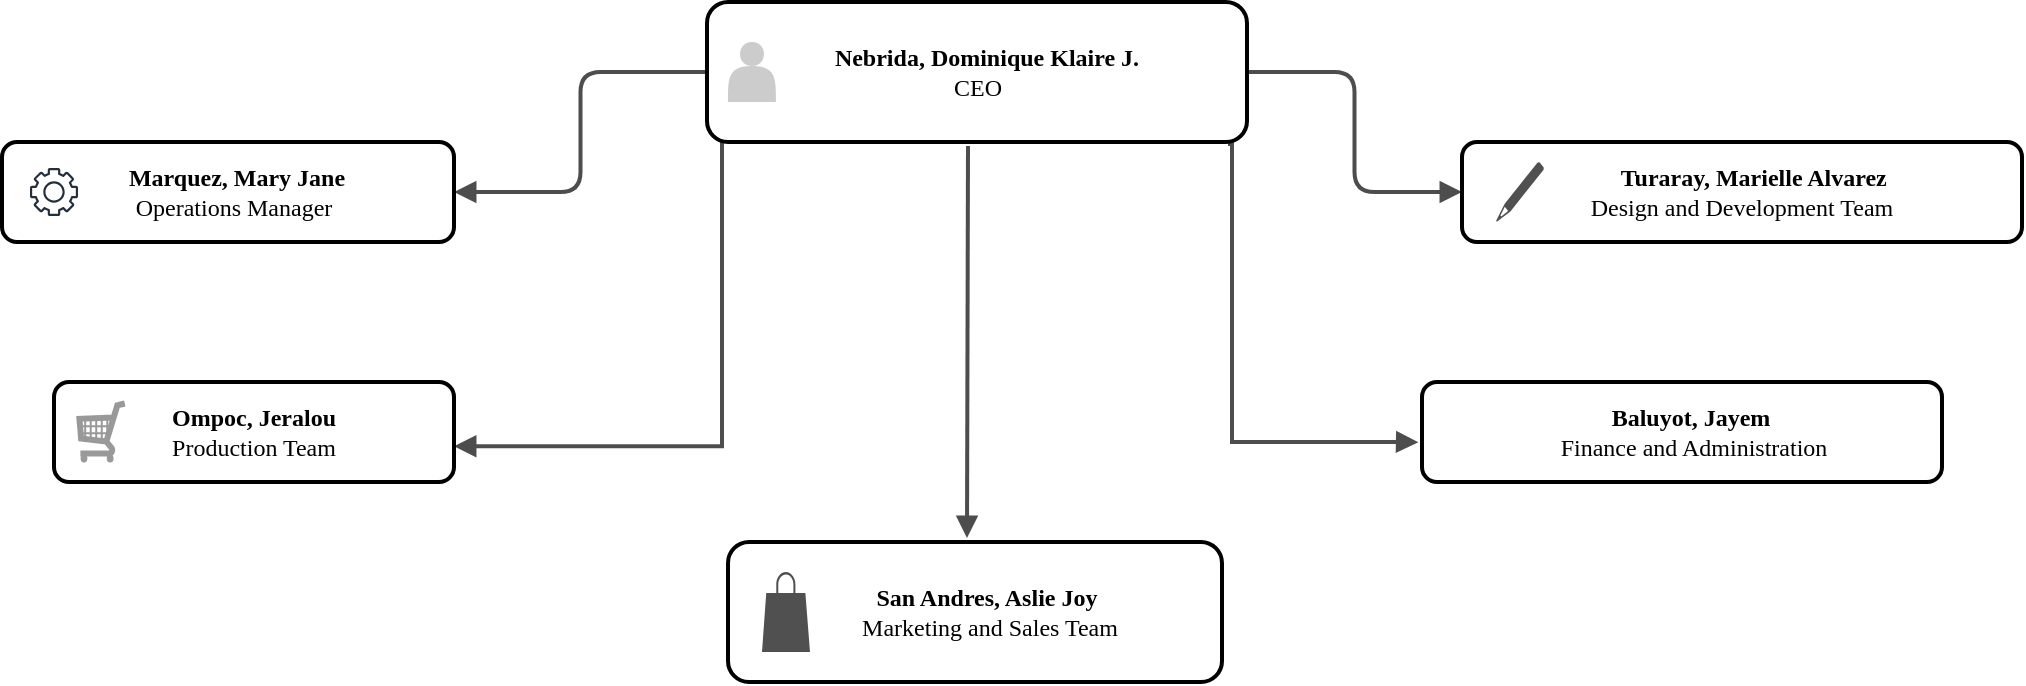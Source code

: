 <mxfile version="22.1.5" type="github">
  <diagram name="Page-1" id="19d8dcba-68ad-dc05-1034-9cf7b2a963f6">
    <mxGraphModel dx="1163" dy="645" grid="1" gridSize="10" guides="1" tooltips="1" connect="1" arrows="1" fold="1" page="1" pageScale="1" pageWidth="1100" pageHeight="850" background="none" math="0" shadow="0">
      <root>
        <mxCell id="0" />
        <mxCell id="1" parent="0" />
        <mxCell id="218ae93e1282097f-43" value="" style="edgeStyle=orthogonalEdgeStyle;rounded=1;html=1;labelBackgroundColor=none;endArrow=block;endFill=1;strokeColor=#4D4D4D;strokeWidth=2;fontFamily=Verdana;fontSize=12;fontStyle=1" parent="1" source="6257edae8c83ed4a-1" target="6257edae8c83ed4a-9" edge="1">
          <mxGeometry relative="1" as="geometry" />
        </mxCell>
        <mxCell id="218ae93e1282097f-44" value="" style="edgeStyle=orthogonalEdgeStyle;rounded=1;html=1;labelBackgroundColor=none;endArrow=block;endFill=1;strokeColor=#4D4D4D;strokeWidth=2;fontFamily=Verdana;fontSize=12;fontStyle=1" parent="1" source="6257edae8c83ed4a-1" target="218ae93e1282097f-2" edge="1">
          <mxGeometry relative="1" as="geometry" />
        </mxCell>
        <mxCell id="218ae93e1282097f-45" value="" style="edgeStyle=elbowEdgeStyle;html=1;labelBackgroundColor=none;endArrow=block;endFill=1;strokeColor=#4D4D4D;strokeWidth=2;fontFamily=Verdana;fontSize=12;fontStyle=1;rounded=0;" parent="1" source="6257edae8c83ed4a-1" edge="1">
          <mxGeometry relative="1" as="geometry">
            <mxPoint x="899.05" y="220" as="sourcePoint" />
            <mxPoint x="726" y="362.13" as="targetPoint" />
            <Array as="points">
              <mxPoint x="860" y="360" />
            </Array>
          </mxGeometry>
        </mxCell>
        <mxCell id="218ae93e1282097f-48" value="" style="edgeStyle=orthogonalEdgeStyle;rounded=0;html=1;labelBackgroundColor=none;endArrow=block;endFill=1;strokeColor=#4D4D4D;strokeWidth=2;fontFamily=Verdana;fontSize=12;fontStyle=1;exitX=0.913;exitY=1.007;exitDx=0;exitDy=0;exitPerimeter=0;entryX=-0.007;entryY=0.603;entryDx=0;entryDy=0;entryPerimeter=0;" parent="1" target="6257edae8c83ed4a-24" edge="1">
          <mxGeometry relative="1" as="geometry">
            <mxPoint x="1115" y="209" as="sourcePoint" />
            <mxPoint x="1208" y="361" as="targetPoint" />
            <Array as="points">
              <mxPoint x="1114" y="209" />
              <mxPoint x="1114" y="211" />
              <mxPoint x="1115" y="211" />
              <mxPoint x="1115" y="360" />
              <mxPoint x="1200" y="360" />
            </Array>
          </mxGeometry>
        </mxCell>
        <mxCell id="6257edae8c83ed4a-9" value="&amp;nbsp; &amp;nbsp;Marquez, Mary Jane&lt;div&gt;&lt;span style=&quot;font-weight: normal;&quot;&gt;&amp;nbsp; Operations Manager&lt;/span&gt;&lt;br&gt;&lt;/div&gt;" style="whiteSpace=wrap;html=1;rounded=1;shadow=0;comic=0;strokeWidth=2;fontFamily=Verdana;align=center;fontSize=12;fontStyle=1" parent="1" vertex="1">
          <mxGeometry x="500" y="210" width="226" height="50" as="geometry" />
        </mxCell>
        <mxCell id="6257edae8c83ed4a-21" value="Ompoc, Jeralou&lt;div&gt;&lt;span style=&quot;font-weight: normal;&quot;&gt;Production Team&lt;/span&gt;&lt;br&gt;&lt;/div&gt;" style="whiteSpace=wrap;html=1;rounded=1;shadow=0;comic=0;strokeWidth=2;fontFamily=Verdana;align=center;fontSize=12;fontStyle=1" parent="1" vertex="1">
          <mxGeometry x="526" y="330" width="200" height="50" as="geometry" />
        </mxCell>
        <mxCell id="6257edae8c83ed4a-12" value="&lt;div&gt;&lt;span&gt;&lt;div&gt;&amp;nbsp; &amp;nbsp; &amp;nbsp;San Andres, Aslie Joy&amp;nbsp;&lt;/div&gt;&lt;div&gt;&lt;span style=&quot;background-color: initial; font-weight: normal;&quot;&gt;&amp;nbsp; &amp;nbsp; &amp;nbsp;Marketing and Sales Team&lt;/span&gt;&lt;br&gt;&lt;/div&gt;&lt;/span&gt;&lt;/div&gt;" style="whiteSpace=wrap;html=1;rounded=1;shadow=0;comic=0;strokeWidth=2;fontFamily=Verdana;align=center;fontSize=12;fontStyle=1" parent="1" vertex="1">
          <mxGeometry x="863" y="410" width="247" height="70" as="geometry" />
        </mxCell>
        <mxCell id="6257edae8c83ed4a-1" value="&lt;span&gt;&lt;div&gt;&amp;nbsp; &amp;nbsp;&amp;nbsp;&lt;span style=&quot;background-color: initial;&quot;&gt;Nebrida, Dominique Klaire J.&amp;nbsp;&lt;/span&gt;&lt;/div&gt;&lt;div&gt;&lt;span style=&quot;background-color: initial; font-weight: normal;&quot;&gt;CEO&lt;/span&gt;&lt;br&gt;&lt;/div&gt;&lt;/span&gt;" style="whiteSpace=wrap;html=1;rounded=1;shadow=0;comic=0;strokeWidth=2;fontFamily=Verdana;align=center;fontSize=12;fontStyle=1;" parent="1" vertex="1">
          <mxGeometry x="852.5" y="140" width="270" height="70" as="geometry" />
        </mxCell>
        <mxCell id="218ae93e1282097f-2" value="&amp;nbsp; &amp;nbsp; Turaray, Marielle Alvarez&lt;div&gt;&lt;span style=&quot;font-weight: normal;&quot;&gt;Design and Development Team&lt;/span&gt;&lt;br&gt;&lt;/div&gt;" style="whiteSpace=wrap;html=1;rounded=1;shadow=0;comic=0;strokeWidth=2;fontFamily=Verdana;align=center;fontSize=12;fontStyle=1" parent="1" vertex="1">
          <mxGeometry x="1230" y="210" width="280" height="50" as="geometry" />
        </mxCell>
        <mxCell id="6257edae8c83ed4a-24" value="&amp;nbsp; &amp;nbsp;Baluyot, Jayem&lt;div&gt;&lt;span style=&quot;font-weight: normal;&quot;&gt;&amp;nbsp; &amp;nbsp; Finance and Administration&lt;/span&gt;&lt;br&gt;&lt;/div&gt;" style="whiteSpace=wrap;html=1;rounded=1;shadow=0;comic=0;strokeWidth=2;fontFamily=Verdana;align=center;fontSize=12;fontStyle=1" parent="1" vertex="1">
          <mxGeometry x="1210" y="330" width="260" height="50" as="geometry" />
        </mxCell>
        <mxCell id="kf-VhTHYQu0tfOnTLpxz-5" value="" style="sketch=0;outlineConnect=0;fontColor=#232F3E;gradientColor=none;fillColor=#232F3D;strokeColor=none;dashed=0;verticalLabelPosition=bottom;verticalAlign=top;align=center;html=1;fontSize=12;fontStyle=0;aspect=fixed;pointerEvents=1;shape=mxgraph.aws4.gear;" vertex="1" parent="1">
          <mxGeometry x="514" y="223" width="24" height="24" as="geometry" />
        </mxCell>
        <mxCell id="kf-VhTHYQu0tfOnTLpxz-6" value="" style="shape=actor;whiteSpace=wrap;html=1;rounded=0;shadow=0;comic=0;strokeWidth=1;fillColor=#CCCCCC;fontFamily=Verdana;align=center;strokeColor=none;fontSize=12;fontStyle=1" vertex="1" parent="1">
          <mxGeometry x="863" y="160" width="24" height="30" as="geometry" />
        </mxCell>
        <mxCell id="kf-VhTHYQu0tfOnTLpxz-8" value="" style="sketch=0;pointerEvents=1;shadow=0;dashed=0;html=1;strokeColor=none;fillColor=#505050;labelPosition=center;verticalLabelPosition=bottom;verticalAlign=top;outlineConnect=0;align=center;shape=mxgraph.office.concepts.writing_pencil;" vertex="1" parent="1">
          <mxGeometry x="1247" y="220" width="24" height="30" as="geometry" />
        </mxCell>
        <mxCell id="kf-VhTHYQu0tfOnTLpxz-9" value="" style="verticalLabelPosition=bottom;shadow=0;dashed=0;align=center;html=1;verticalAlign=top;strokeWidth=1;shape=mxgraph.mockup.misc.shoppingCart;strokeColor=#999999;" vertex="1" parent="1">
          <mxGeometry x="538" y="340" width="24" height="30" as="geometry" />
        </mxCell>
        <mxCell id="kf-VhTHYQu0tfOnTLpxz-12" value="" style="sketch=0;pointerEvents=1;shadow=0;dashed=0;html=1;strokeColor=none;fillColor=#505050;labelPosition=center;verticalLabelPosition=bottom;verticalAlign=top;outlineConnect=0;align=center;shape=mxgraph.office.concepts.marketplace_shopping_bag;" vertex="1" parent="1">
          <mxGeometry x="880" y="425" width="24" height="40" as="geometry" />
        </mxCell>
        <mxCell id="kf-VhTHYQu0tfOnTLpxz-13" value="" style="shape=image;html=1;verticalAlign=top;verticalLabelPosition=bottom;labelBackgroundColor=#ffffff;imageAspect=0;aspect=fixed;image=https://cdn4.iconfinder.com/data/icons/48-bubbles/48/07.Wallet-128.png" vertex="1" parent="1">
          <mxGeometry x="1220" y="335" width="40" height="40" as="geometry" />
        </mxCell>
        <mxCell id="kf-VhTHYQu0tfOnTLpxz-15" value="" style="edgeStyle=elbowEdgeStyle;rounded=1;html=1;labelBackgroundColor=none;endArrow=block;endFill=1;strokeColor=#4D4D4D;strokeWidth=2;fontFamily=Verdana;fontSize=10;" edge="1" parent="1">
          <mxGeometry relative="1" as="geometry">
            <mxPoint x="983" y="212" as="sourcePoint" />
            <mxPoint x="982" y="408" as="targetPoint" />
          </mxGeometry>
        </mxCell>
      </root>
    </mxGraphModel>
  </diagram>
</mxfile>

